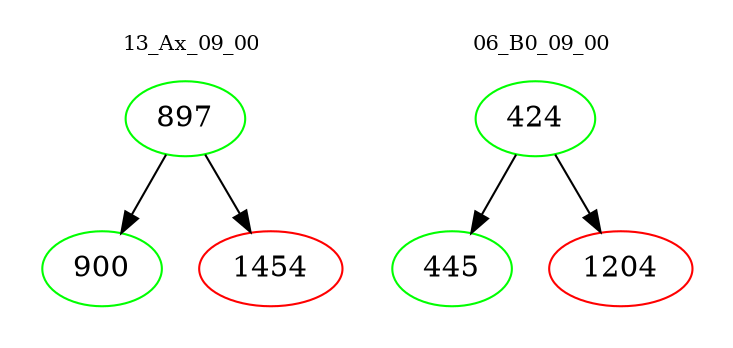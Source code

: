 digraph{
subgraph cluster_0 {
color = white
label = "13_Ax_09_00";
fontsize=10;
T0_897 [label="897", color="green"]
T0_897 -> T0_900 [color="black"]
T0_900 [label="900", color="green"]
T0_897 -> T0_1454 [color="black"]
T0_1454 [label="1454", color="red"]
}
subgraph cluster_1 {
color = white
label = "06_B0_09_00";
fontsize=10;
T1_424 [label="424", color="green"]
T1_424 -> T1_445 [color="black"]
T1_445 [label="445", color="green"]
T1_424 -> T1_1204 [color="black"]
T1_1204 [label="1204", color="red"]
}
}
